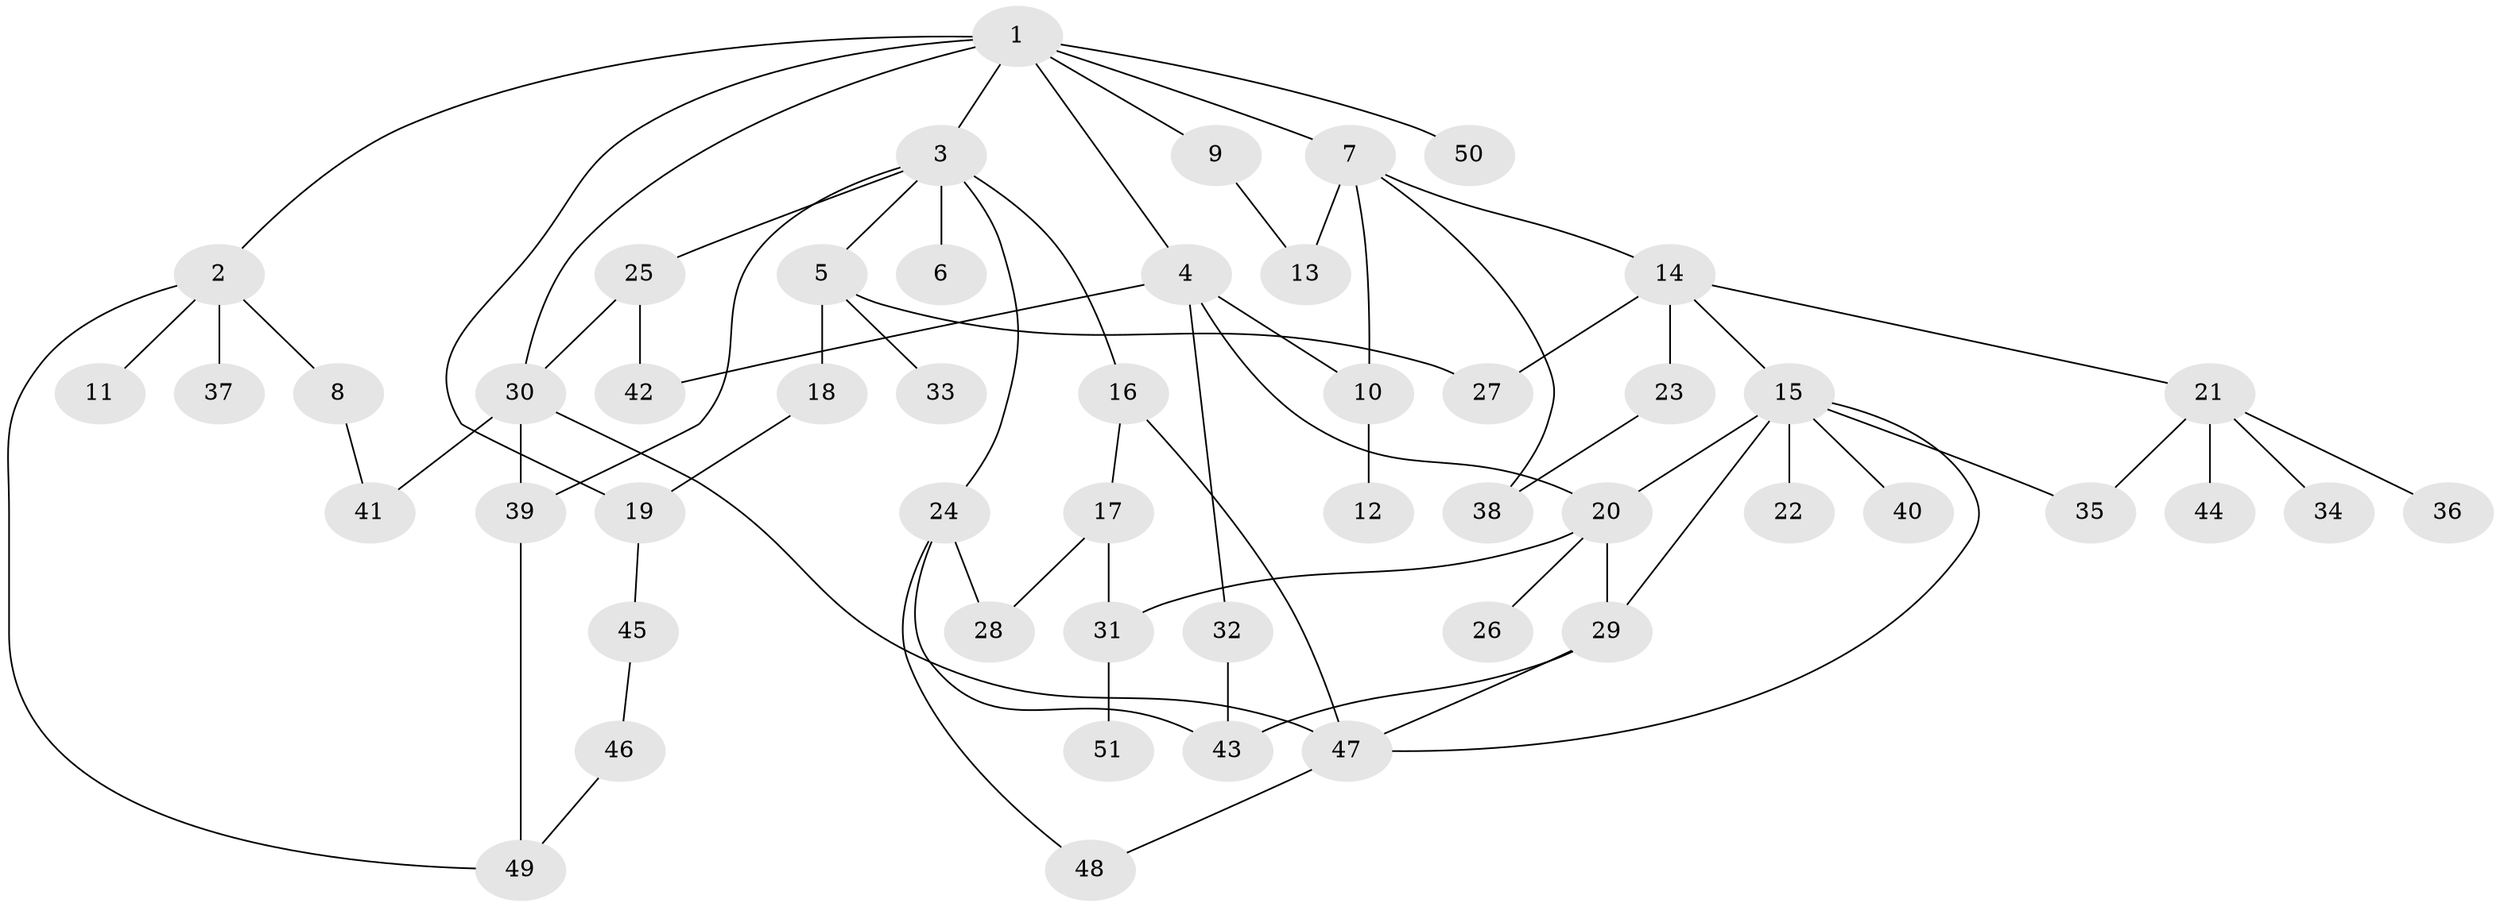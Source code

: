 // coarse degree distribution, {11: 0.030303030303030304, 5: 0.09090909090909091, 9: 0.030303030303030304, 1: 0.2727272727272727, 4: 0.15151515151515152, 2: 0.24242424242424243, 3: 0.12121212121212122, 6: 0.06060606060606061}
// Generated by graph-tools (version 1.1) at 2025/51/02/27/25 19:51:38]
// undirected, 51 vertices, 72 edges
graph export_dot {
graph [start="1"]
  node [color=gray90,style=filled];
  1;
  2;
  3;
  4;
  5;
  6;
  7;
  8;
  9;
  10;
  11;
  12;
  13;
  14;
  15;
  16;
  17;
  18;
  19;
  20;
  21;
  22;
  23;
  24;
  25;
  26;
  27;
  28;
  29;
  30;
  31;
  32;
  33;
  34;
  35;
  36;
  37;
  38;
  39;
  40;
  41;
  42;
  43;
  44;
  45;
  46;
  47;
  48;
  49;
  50;
  51;
  1 -- 2;
  1 -- 3;
  1 -- 4;
  1 -- 7;
  1 -- 9;
  1 -- 19;
  1 -- 30;
  1 -- 50;
  2 -- 8;
  2 -- 11;
  2 -- 37;
  2 -- 49;
  3 -- 5;
  3 -- 6;
  3 -- 16;
  3 -- 24;
  3 -- 25;
  3 -- 39;
  4 -- 20;
  4 -- 32;
  4 -- 10;
  4 -- 42;
  5 -- 18;
  5 -- 33;
  5 -- 27;
  7 -- 10;
  7 -- 14;
  7 -- 38;
  7 -- 13;
  8 -- 41;
  9 -- 13;
  10 -- 12;
  14 -- 15;
  14 -- 21;
  14 -- 23;
  14 -- 27;
  15 -- 22;
  15 -- 29;
  15 -- 40;
  15 -- 47;
  15 -- 35;
  15 -- 20;
  16 -- 17;
  16 -- 47;
  17 -- 28;
  17 -- 31;
  18 -- 19;
  19 -- 45;
  20 -- 26;
  20 -- 29;
  20 -- 31;
  21 -- 34;
  21 -- 35;
  21 -- 36;
  21 -- 44;
  23 -- 38;
  24 -- 43;
  24 -- 48;
  24 -- 28;
  25 -- 42;
  25 -- 30;
  29 -- 47;
  29 -- 43;
  30 -- 47;
  30 -- 41;
  30 -- 39;
  31 -- 51;
  32 -- 43;
  39 -- 49;
  45 -- 46;
  46 -- 49;
  47 -- 48;
}
